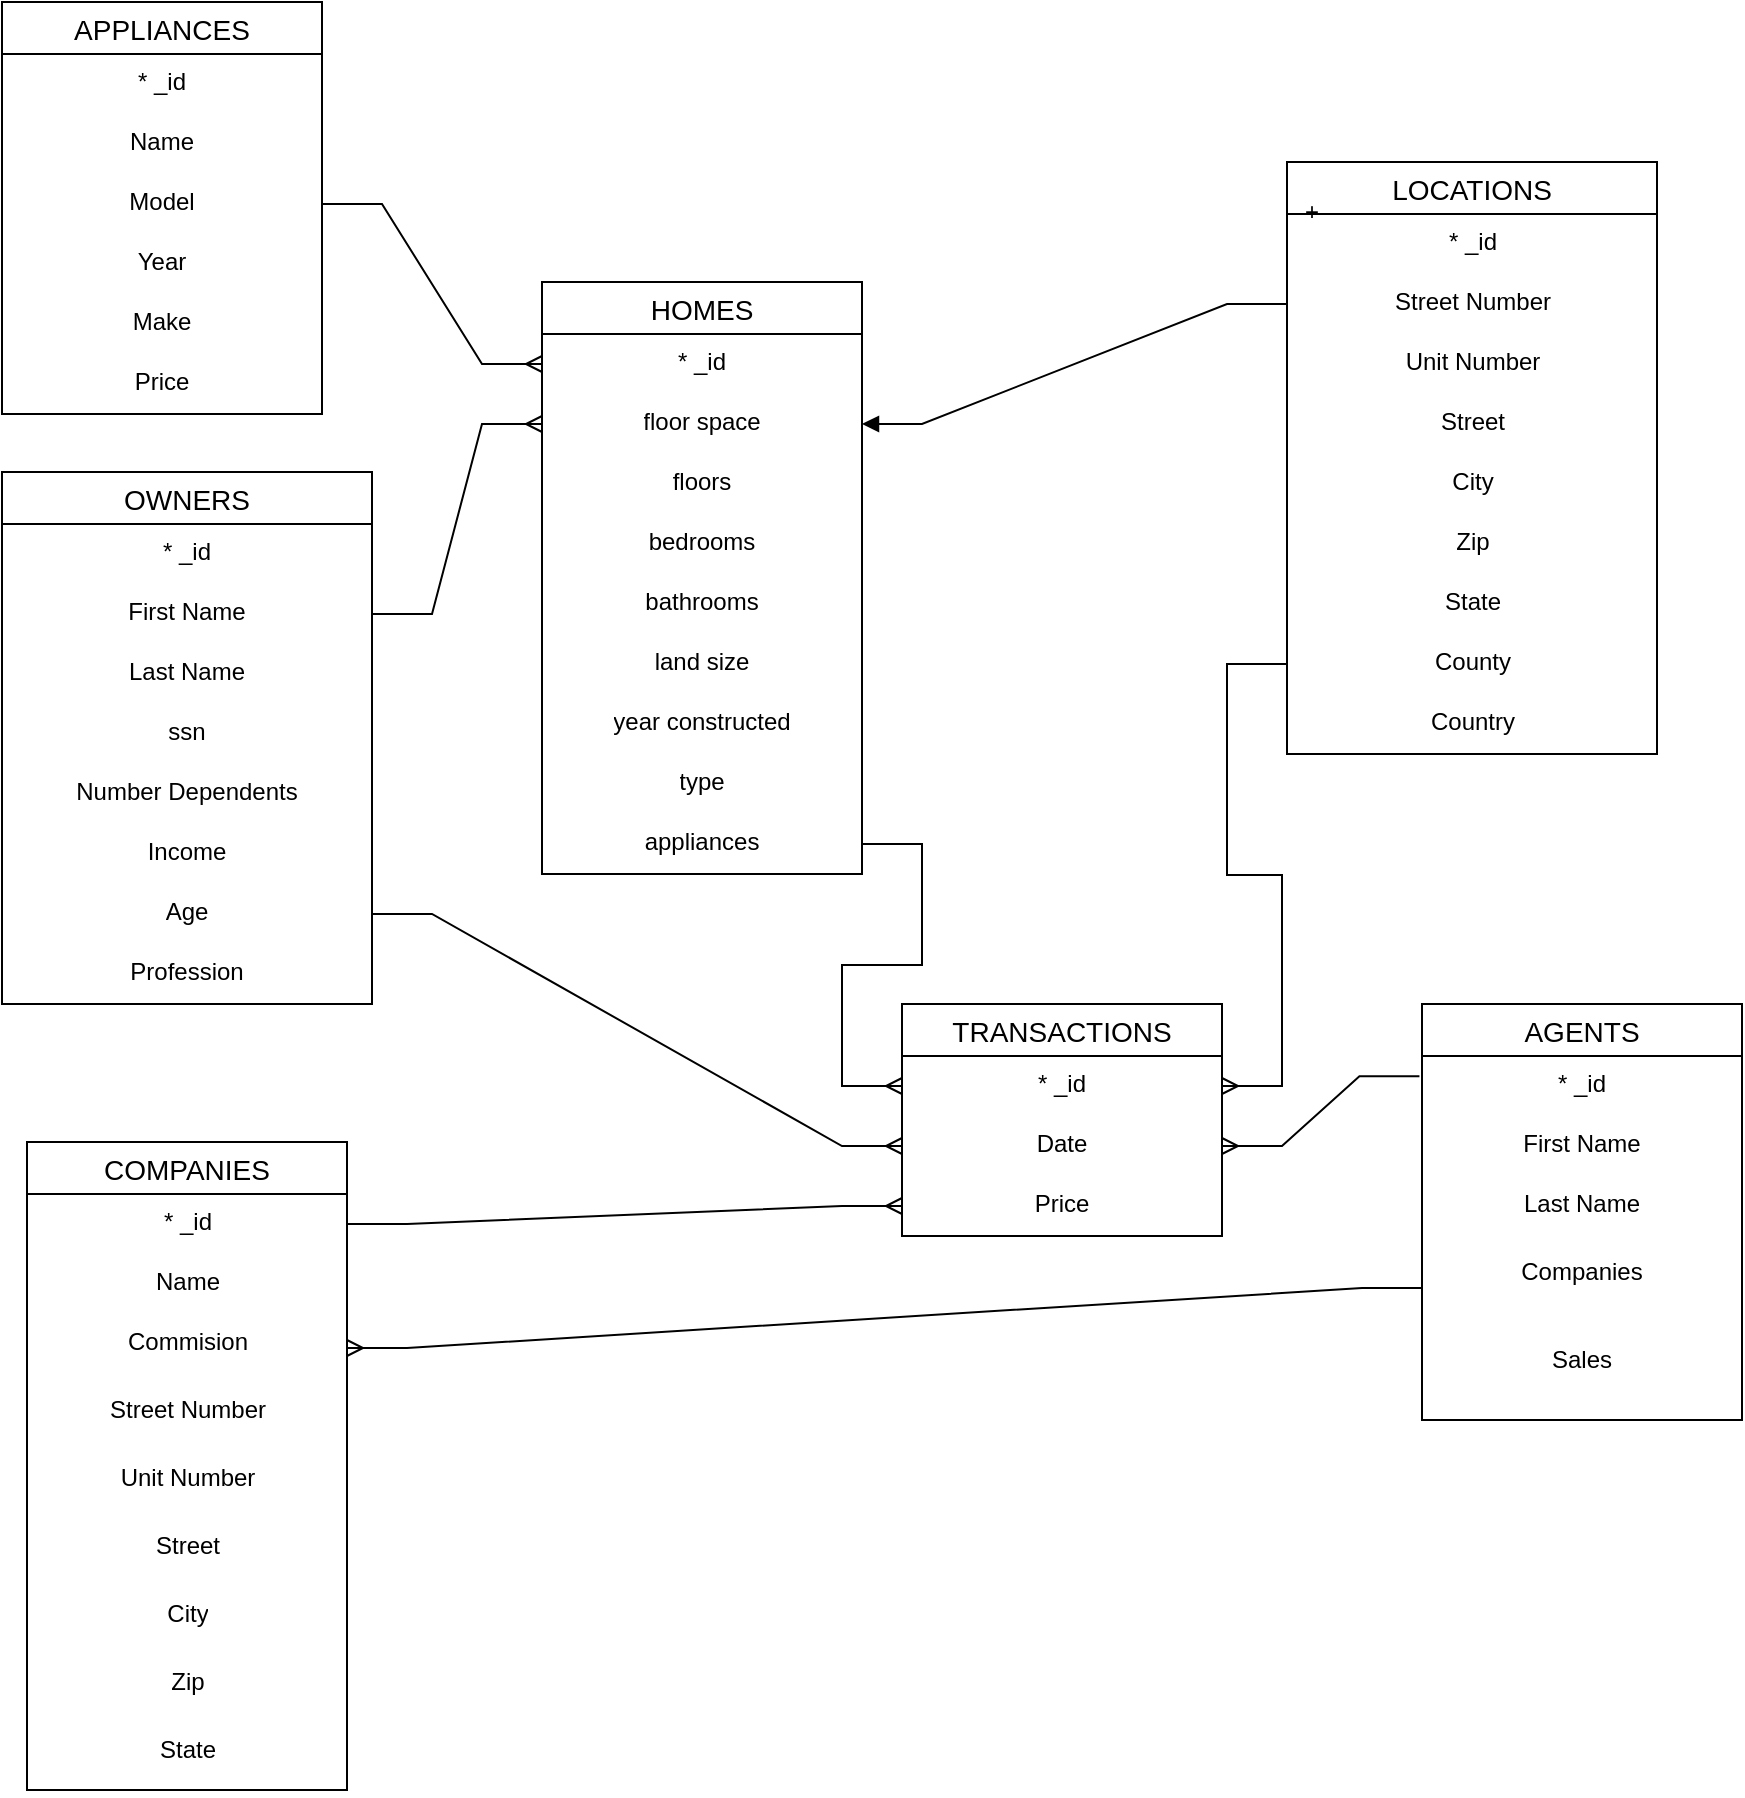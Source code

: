 <mxfile version="24.1.0" type="device">
  <diagram name="Page-1" id="cxs8DnsVRL69OHa9sEss">
    <mxGraphModel dx="2045" dy="697" grid="1" gridSize="10" guides="1" tooltips="1" connect="1" arrows="1" fold="1" page="1" pageScale="1" pageWidth="850" pageHeight="1100" math="0" shadow="0">
      <root>
        <mxCell id="0" />
        <mxCell id="1" parent="0" />
        <mxCell id="Oc_PI5DmAqNC_Pz5KXL3-1" value="HOMES" style="swimlane;fontStyle=0;childLayout=stackLayout;horizontal=1;startSize=26;horizontalStack=0;resizeParent=1;resizeParentMax=0;resizeLast=0;collapsible=1;marginBottom=0;align=center;fontSize=14;" parent="1" vertex="1">
          <mxGeometry x="40" y="170" width="160" height="296" as="geometry" />
        </mxCell>
        <mxCell id="Oc_PI5DmAqNC_Pz5KXL3-2" value="* _id" style="text;strokeColor=none;fillColor=none;spacingLeft=4;spacingRight=4;overflow=hidden;rotatable=0;points=[[0,0.5],[1,0.5]];portConstraint=eastwest;fontSize=12;whiteSpace=wrap;html=1;align=center;" parent="Oc_PI5DmAqNC_Pz5KXL3-1" vertex="1">
          <mxGeometry y="26" width="160" height="30" as="geometry" />
        </mxCell>
        <mxCell id="Oc_PI5DmAqNC_Pz5KXL3-3" value="floor space" style="text;strokeColor=none;fillColor=none;spacingLeft=4;spacingRight=4;overflow=hidden;rotatable=0;points=[[0,0.5],[1,0.5]];portConstraint=eastwest;fontSize=12;whiteSpace=wrap;html=1;align=center;" parent="Oc_PI5DmAqNC_Pz5KXL3-1" vertex="1">
          <mxGeometry y="56" width="160" height="30" as="geometry" />
        </mxCell>
        <mxCell id="Oc_PI5DmAqNC_Pz5KXL3-4" value="floors" style="text;strokeColor=none;fillColor=none;spacingLeft=4;spacingRight=4;overflow=hidden;rotatable=0;points=[[0,0.5],[1,0.5]];portConstraint=eastwest;fontSize=12;whiteSpace=wrap;html=1;align=center;" parent="Oc_PI5DmAqNC_Pz5KXL3-1" vertex="1">
          <mxGeometry y="86" width="160" height="30" as="geometry" />
        </mxCell>
        <mxCell id="I5Xczvl6N2R8ibGkUNGr-3" value="bedrooms" style="text;strokeColor=none;fillColor=none;spacingLeft=4;spacingRight=4;overflow=hidden;rotatable=0;points=[[0,0.5],[1,0.5]];portConstraint=eastwest;fontSize=12;whiteSpace=wrap;html=1;align=center;" vertex="1" parent="Oc_PI5DmAqNC_Pz5KXL3-1">
          <mxGeometry y="116" width="160" height="30" as="geometry" />
        </mxCell>
        <mxCell id="I5Xczvl6N2R8ibGkUNGr-2" value="bathrooms" style="text;strokeColor=none;fillColor=none;spacingLeft=4;spacingRight=4;overflow=hidden;rotatable=0;points=[[0,0.5],[1,0.5]];portConstraint=eastwest;fontSize=12;whiteSpace=wrap;html=1;align=center;" vertex="1" parent="Oc_PI5DmAqNC_Pz5KXL3-1">
          <mxGeometry y="146" width="160" height="30" as="geometry" />
        </mxCell>
        <mxCell id="I5Xczvl6N2R8ibGkUNGr-1" value="land size" style="text;strokeColor=none;fillColor=none;spacingLeft=4;spacingRight=4;overflow=hidden;rotatable=0;points=[[0,0.5],[1,0.5]];portConstraint=eastwest;fontSize=12;whiteSpace=wrap;html=1;align=center;" vertex="1" parent="Oc_PI5DmAqNC_Pz5KXL3-1">
          <mxGeometry y="176" width="160" height="30" as="geometry" />
        </mxCell>
        <mxCell id="I5Xczvl6N2R8ibGkUNGr-7" value="year constructed" style="text;strokeColor=none;fillColor=none;spacingLeft=4;spacingRight=4;overflow=hidden;rotatable=0;points=[[0,0.5],[1,0.5]];portConstraint=eastwest;fontSize=12;whiteSpace=wrap;html=1;align=center;" vertex="1" parent="Oc_PI5DmAqNC_Pz5KXL3-1">
          <mxGeometry y="206" width="160" height="30" as="geometry" />
        </mxCell>
        <mxCell id="I5Xczvl6N2R8ibGkUNGr-6" value="type" style="text;strokeColor=none;fillColor=none;spacingLeft=4;spacingRight=4;overflow=hidden;rotatable=0;points=[[0,0.5],[1,0.5]];portConstraint=eastwest;fontSize=12;whiteSpace=wrap;html=1;align=center;" vertex="1" parent="Oc_PI5DmAqNC_Pz5KXL3-1">
          <mxGeometry y="236" width="160" height="30" as="geometry" />
        </mxCell>
        <mxCell id="I5Xczvl6N2R8ibGkUNGr-5" value="appliances" style="text;strokeColor=none;fillColor=none;spacingLeft=4;spacingRight=4;overflow=hidden;rotatable=0;points=[[0,0.5],[1,0.5]];portConstraint=eastwest;fontSize=12;whiteSpace=wrap;html=1;align=center;" vertex="1" parent="Oc_PI5DmAqNC_Pz5KXL3-1">
          <mxGeometry y="266" width="160" height="30" as="geometry" />
        </mxCell>
        <mxCell id="Oc_PI5DmAqNC_Pz5KXL3-5" value="LOCATIONS" style="swimlane;fontStyle=0;childLayout=stackLayout;horizontal=1;startSize=26;horizontalStack=0;resizeParent=1;resizeParentMax=0;resizeLast=0;collapsible=1;marginBottom=0;align=center;fontSize=14;" parent="1" vertex="1">
          <mxGeometry x="412.5" y="110" width="185" height="296" as="geometry" />
        </mxCell>
        <mxCell id="I5Xczvl6N2R8ibGkUNGr-21" value="* _id" style="text;strokeColor=none;fillColor=none;spacingLeft=4;spacingRight=4;overflow=hidden;rotatable=0;points=[[0,0.5],[1,0.5]];portConstraint=eastwest;fontSize=12;whiteSpace=wrap;html=1;align=center;" vertex="1" parent="Oc_PI5DmAqNC_Pz5KXL3-5">
          <mxGeometry y="26" width="185" height="30" as="geometry" />
        </mxCell>
        <mxCell id="Oc_PI5DmAqNC_Pz5KXL3-22" value="Street Number" style="text;strokeColor=none;fillColor=none;spacingLeft=4;spacingRight=4;overflow=hidden;rotatable=0;points=[[0,0.5],[1,0.5]];portConstraint=eastwest;fontSize=12;whiteSpace=wrap;html=1;align=center;" parent="Oc_PI5DmAqNC_Pz5KXL3-5" vertex="1">
          <mxGeometry y="56" width="185" height="30" as="geometry" />
        </mxCell>
        <mxCell id="Oc_PI5DmAqNC_Pz5KXL3-21" value="Unit Number" style="text;strokeColor=none;fillColor=none;spacingLeft=4;spacingRight=4;overflow=hidden;rotatable=0;points=[[0,0.5],[1,0.5]];portConstraint=eastwest;fontSize=12;whiteSpace=wrap;html=1;align=center;" parent="Oc_PI5DmAqNC_Pz5KXL3-5" vertex="1">
          <mxGeometry y="86" width="185" height="30" as="geometry" />
        </mxCell>
        <mxCell id="I5Xczvl6N2R8ibGkUNGr-20" value="Street" style="text;strokeColor=none;fillColor=none;spacingLeft=4;spacingRight=4;overflow=hidden;rotatable=0;points=[[0,0.5],[1,0.5]];portConstraint=eastwest;fontSize=12;whiteSpace=wrap;html=1;align=center;" vertex="1" parent="Oc_PI5DmAqNC_Pz5KXL3-5">
          <mxGeometry y="116" width="185" height="30" as="geometry" />
        </mxCell>
        <mxCell id="I5Xczvl6N2R8ibGkUNGr-19" value="City" style="text;strokeColor=none;fillColor=none;spacingLeft=4;spacingRight=4;overflow=hidden;rotatable=0;points=[[0,0.5],[1,0.5]];portConstraint=eastwest;fontSize=12;whiteSpace=wrap;html=1;align=center;" vertex="1" parent="Oc_PI5DmAqNC_Pz5KXL3-5">
          <mxGeometry y="146" width="185" height="30" as="geometry" />
        </mxCell>
        <mxCell id="I5Xczvl6N2R8ibGkUNGr-18" value="Zip" style="text;strokeColor=none;fillColor=none;spacingLeft=4;spacingRight=4;overflow=hidden;rotatable=0;points=[[0,0.5],[1,0.5]];portConstraint=eastwest;fontSize=12;whiteSpace=wrap;html=1;align=center;" vertex="1" parent="Oc_PI5DmAqNC_Pz5KXL3-5">
          <mxGeometry y="176" width="185" height="30" as="geometry" />
        </mxCell>
        <mxCell id="I5Xczvl6N2R8ibGkUNGr-17" value="State" style="text;strokeColor=none;fillColor=none;spacingLeft=4;spacingRight=4;overflow=hidden;rotatable=0;points=[[0,0.5],[1,0.5]];portConstraint=eastwest;fontSize=12;whiteSpace=wrap;html=1;align=center;" vertex="1" parent="Oc_PI5DmAqNC_Pz5KXL3-5">
          <mxGeometry y="206" width="185" height="30" as="geometry" />
        </mxCell>
        <mxCell id="I5Xczvl6N2R8ibGkUNGr-16" value="County" style="text;strokeColor=none;fillColor=none;spacingLeft=4;spacingRight=4;overflow=hidden;rotatable=0;points=[[0,0.5],[1,0.5]];portConstraint=eastwest;fontSize=12;whiteSpace=wrap;html=1;align=center;" vertex="1" parent="Oc_PI5DmAqNC_Pz5KXL3-5">
          <mxGeometry y="236" width="185" height="30" as="geometry" />
        </mxCell>
        <mxCell id="I5Xczvl6N2R8ibGkUNGr-15" value="Country" style="text;strokeColor=none;fillColor=none;spacingLeft=4;spacingRight=4;overflow=hidden;rotatable=0;points=[[0,0.5],[1,0.5]];portConstraint=eastwest;fontSize=12;whiteSpace=wrap;html=1;align=center;" vertex="1" parent="Oc_PI5DmAqNC_Pz5KXL3-5">
          <mxGeometry y="266" width="185" height="30" as="geometry" />
        </mxCell>
        <mxCell id="Oc_PI5DmAqNC_Pz5KXL3-9" value="APPLIANCES" style="swimlane;fontStyle=0;childLayout=stackLayout;horizontal=1;startSize=26;horizontalStack=0;resizeParent=1;resizeParentMax=0;resizeLast=0;collapsible=1;marginBottom=0;align=center;fontSize=14;" parent="1" vertex="1">
          <mxGeometry x="-230" y="30" width="160" height="206" as="geometry" />
        </mxCell>
        <mxCell id="Oc_PI5DmAqNC_Pz5KXL3-10" value="* _id" style="text;strokeColor=none;fillColor=none;spacingLeft=4;spacingRight=4;overflow=hidden;rotatable=0;points=[[0,0.5],[1,0.5]];portConstraint=eastwest;fontSize=12;whiteSpace=wrap;html=1;align=center;" parent="Oc_PI5DmAqNC_Pz5KXL3-9" vertex="1">
          <mxGeometry y="26" width="160" height="30" as="geometry" />
        </mxCell>
        <mxCell id="Oc_PI5DmAqNC_Pz5KXL3-12" value="Name" style="text;strokeColor=none;fillColor=none;spacingLeft=4;spacingRight=4;overflow=hidden;rotatable=0;points=[[0,0.5],[1,0.5]];portConstraint=eastwest;fontSize=12;whiteSpace=wrap;html=1;align=center;" parent="Oc_PI5DmAqNC_Pz5KXL3-9" vertex="1">
          <mxGeometry y="56" width="160" height="30" as="geometry" />
        </mxCell>
        <mxCell id="Oc_PI5DmAqNC_Pz5KXL3-24" value="Model" style="text;strokeColor=none;fillColor=none;spacingLeft=4;spacingRight=4;overflow=hidden;rotatable=0;points=[[0,0.5],[1,0.5]];portConstraint=eastwest;fontSize=12;whiteSpace=wrap;html=1;align=center;" parent="Oc_PI5DmAqNC_Pz5KXL3-9" vertex="1">
          <mxGeometry y="86" width="160" height="30" as="geometry" />
        </mxCell>
        <mxCell id="82KTRS_2qqhLN4Le7ztT-1" value="Year" style="text;strokeColor=none;fillColor=none;spacingLeft=4;spacingRight=4;overflow=hidden;rotatable=0;points=[[0,0.5],[1,0.5]];portConstraint=eastwest;fontSize=12;whiteSpace=wrap;html=1;align=center;" parent="Oc_PI5DmAqNC_Pz5KXL3-9" vertex="1">
          <mxGeometry y="116" width="160" height="30" as="geometry" />
        </mxCell>
        <mxCell id="I5Xczvl6N2R8ibGkUNGr-24" value="Make" style="text;strokeColor=none;fillColor=none;spacingLeft=4;spacingRight=4;overflow=hidden;rotatable=0;points=[[0,0.5],[1,0.5]];portConstraint=eastwest;fontSize=12;whiteSpace=wrap;html=1;align=center;" vertex="1" parent="Oc_PI5DmAqNC_Pz5KXL3-9">
          <mxGeometry y="146" width="160" height="30" as="geometry" />
        </mxCell>
        <mxCell id="I5Xczvl6N2R8ibGkUNGr-23" value="Price" style="text;strokeColor=none;fillColor=none;spacingLeft=4;spacingRight=4;overflow=hidden;rotatable=0;points=[[0,0.5],[1,0.5]];portConstraint=eastwest;fontSize=12;whiteSpace=wrap;html=1;align=center;" vertex="1" parent="Oc_PI5DmAqNC_Pz5KXL3-9">
          <mxGeometry y="176" width="160" height="30" as="geometry" />
        </mxCell>
        <mxCell id="82KTRS_2qqhLN4Le7ztT-5" value="+" style="text;strokeColor=none;align=center;fillColor=none;html=1;verticalAlign=middle;whiteSpace=wrap;rounded=0;" parent="1" vertex="1">
          <mxGeometry x="415" y="130" width="20" height="10" as="geometry" />
        </mxCell>
        <mxCell id="82KTRS_2qqhLN4Le7ztT-8" value="" style="edgeStyle=entityRelationEdgeStyle;fontSize=12;html=1;endArrow=none;rounded=0;exitX=1;exitY=0.5;exitDx=0;exitDy=0;entryX=0;entryY=0.5;entryDx=0;entryDy=0;endFill=0;startArrow=block;startFill=1;" parent="1" source="Oc_PI5DmAqNC_Pz5KXL3-3" edge="1" target="Oc_PI5DmAqNC_Pz5KXL3-22">
          <mxGeometry width="100" height="100" relative="1" as="geometry">
            <mxPoint x="390" y="420" as="sourcePoint" />
            <mxPoint x="305" y="291" as="targetPoint" />
          </mxGeometry>
        </mxCell>
        <mxCell id="82KTRS_2qqhLN4Le7ztT-15" value="AGENTS" style="swimlane;fontStyle=0;childLayout=stackLayout;horizontal=1;startSize=26;horizontalStack=0;resizeParent=1;resizeParentMax=0;resizeLast=0;collapsible=1;marginBottom=0;align=center;fontSize=14;" parent="1" vertex="1">
          <mxGeometry x="480" y="531" width="160" height="208" as="geometry" />
        </mxCell>
        <mxCell id="82KTRS_2qqhLN4Le7ztT-16" value="* _id" style="text;strokeColor=none;fillColor=none;spacingLeft=4;spacingRight=4;overflow=hidden;rotatable=0;points=[[0,0.5],[1,0.5]];portConstraint=eastwest;fontSize=12;whiteSpace=wrap;html=1;align=center;" parent="82KTRS_2qqhLN4Le7ztT-15" vertex="1">
          <mxGeometry y="26" width="160" height="30" as="geometry" />
        </mxCell>
        <mxCell id="82KTRS_2qqhLN4Le7ztT-17" value="First Name" style="text;strokeColor=none;fillColor=none;spacingLeft=4;spacingRight=4;overflow=hidden;rotatable=0;points=[[0,0.5],[1,0.5]];portConstraint=eastwest;fontSize=12;whiteSpace=wrap;html=1;align=center;" parent="82KTRS_2qqhLN4Le7ztT-15" vertex="1">
          <mxGeometry y="56" width="160" height="30" as="geometry" />
        </mxCell>
        <mxCell id="82KTRS_2qqhLN4Le7ztT-18" value="Last Name" style="text;strokeColor=none;fillColor=none;spacingLeft=4;spacingRight=4;overflow=hidden;rotatable=0;points=[[0,0.5],[1,0.5]];portConstraint=eastwest;fontSize=12;whiteSpace=wrap;html=1;align=center;" parent="82KTRS_2qqhLN4Le7ztT-15" vertex="1">
          <mxGeometry y="86" width="160" height="34" as="geometry" />
        </mxCell>
        <mxCell id="82KTRS_2qqhLN4Le7ztT-34" value="Companies" style="text;strokeColor=none;fillColor=none;spacingLeft=4;spacingRight=4;overflow=hidden;rotatable=0;points=[[0,0.5],[1,0.5]];portConstraint=eastwest;fontSize=12;whiteSpace=wrap;html=1;align=center;" parent="82KTRS_2qqhLN4Le7ztT-15" vertex="1">
          <mxGeometry y="120" width="160" height="44" as="geometry" />
        </mxCell>
        <mxCell id="I5Xczvl6N2R8ibGkUNGr-34" value="Sales" style="text;strokeColor=none;fillColor=none;spacingLeft=4;spacingRight=4;overflow=hidden;rotatable=0;points=[[0,0.5],[1,0.5]];portConstraint=eastwest;fontSize=12;whiteSpace=wrap;html=1;align=center;" vertex="1" parent="82KTRS_2qqhLN4Le7ztT-15">
          <mxGeometry y="164" width="160" height="44" as="geometry" />
        </mxCell>
        <mxCell id="82KTRS_2qqhLN4Le7ztT-19" value="OWNERS" style="swimlane;fontStyle=0;childLayout=stackLayout;horizontal=1;startSize=26;horizontalStack=0;resizeParent=1;resizeParentMax=0;resizeLast=0;collapsible=1;marginBottom=0;align=center;fontSize=14;" parent="1" vertex="1">
          <mxGeometry x="-230" y="265" width="185" height="266" as="geometry" />
        </mxCell>
        <mxCell id="82KTRS_2qqhLN4Le7ztT-22" value="* _id" style="text;strokeColor=none;fillColor=none;spacingLeft=4;spacingRight=4;overflow=hidden;rotatable=0;points=[[0,0.5],[1,0.5]];portConstraint=eastwest;fontSize=12;whiteSpace=wrap;html=1;align=center;" parent="82KTRS_2qqhLN4Le7ztT-19" vertex="1">
          <mxGeometry y="26" width="185" height="30" as="geometry" />
        </mxCell>
        <mxCell id="82KTRS_2qqhLN4Le7ztT-23" value="First Name" style="text;strokeColor=none;fillColor=none;spacingLeft=4;spacingRight=4;overflow=hidden;rotatable=0;points=[[0,0.5],[1,0.5]];portConstraint=eastwest;fontSize=12;whiteSpace=wrap;html=1;align=center;" parent="82KTRS_2qqhLN4Le7ztT-19" vertex="1">
          <mxGeometry y="56" width="185" height="30" as="geometry" />
        </mxCell>
        <mxCell id="I5Xczvl6N2R8ibGkUNGr-8" value="Last Name" style="text;strokeColor=none;fillColor=none;spacingLeft=4;spacingRight=4;overflow=hidden;rotatable=0;points=[[0,0.5],[1,0.5]];portConstraint=eastwest;fontSize=12;whiteSpace=wrap;html=1;align=center;" vertex="1" parent="82KTRS_2qqhLN4Le7ztT-19">
          <mxGeometry y="86" width="185" height="30" as="geometry" />
        </mxCell>
        <mxCell id="I5Xczvl6N2R8ibGkUNGr-14" value="ssn" style="text;strokeColor=none;fillColor=none;spacingLeft=4;spacingRight=4;overflow=hidden;rotatable=0;points=[[0,0.5],[1,0.5]];portConstraint=eastwest;fontSize=12;whiteSpace=wrap;html=1;align=center;" vertex="1" parent="82KTRS_2qqhLN4Le7ztT-19">
          <mxGeometry y="116" width="185" height="30" as="geometry" />
        </mxCell>
        <mxCell id="I5Xczvl6N2R8ibGkUNGr-13" value="Number Dependents" style="text;strokeColor=none;fillColor=none;spacingLeft=4;spacingRight=4;overflow=hidden;rotatable=0;points=[[0,0.5],[1,0.5]];portConstraint=eastwest;fontSize=12;whiteSpace=wrap;html=1;align=center;" vertex="1" parent="82KTRS_2qqhLN4Le7ztT-19">
          <mxGeometry y="146" width="185" height="30" as="geometry" />
        </mxCell>
        <mxCell id="I5Xczvl6N2R8ibGkUNGr-12" value="Income" style="text;strokeColor=none;fillColor=none;spacingLeft=4;spacingRight=4;overflow=hidden;rotatable=0;points=[[0,0.5],[1,0.5]];portConstraint=eastwest;fontSize=12;whiteSpace=wrap;html=1;align=center;" vertex="1" parent="82KTRS_2qqhLN4Le7ztT-19">
          <mxGeometry y="176" width="185" height="30" as="geometry" />
        </mxCell>
        <mxCell id="I5Xczvl6N2R8ibGkUNGr-11" value="Age" style="text;strokeColor=none;fillColor=none;spacingLeft=4;spacingRight=4;overflow=hidden;rotatable=0;points=[[0,0.5],[1,0.5]];portConstraint=eastwest;fontSize=12;whiteSpace=wrap;html=1;align=center;" vertex="1" parent="82KTRS_2qqhLN4Le7ztT-19">
          <mxGeometry y="206" width="185" height="30" as="geometry" />
        </mxCell>
        <mxCell id="I5Xczvl6N2R8ibGkUNGr-10" value="Profession" style="text;strokeColor=none;fillColor=none;spacingLeft=4;spacingRight=4;overflow=hidden;rotatable=0;points=[[0,0.5],[1,0.5]];portConstraint=eastwest;fontSize=12;whiteSpace=wrap;html=1;align=center;" vertex="1" parent="82KTRS_2qqhLN4Le7ztT-19">
          <mxGeometry y="236" width="185" height="30" as="geometry" />
        </mxCell>
        <mxCell id="82KTRS_2qqhLN4Le7ztT-24" value="TRANSACTIONS" style="swimlane;fontStyle=0;childLayout=stackLayout;horizontal=1;startSize=26;horizontalStack=0;resizeParent=1;resizeParentMax=0;resizeLast=0;collapsible=1;marginBottom=0;align=center;fontSize=14;" parent="1" vertex="1">
          <mxGeometry x="220" y="531" width="160" height="116" as="geometry" />
        </mxCell>
        <mxCell id="82KTRS_2qqhLN4Le7ztT-25" value="* _id" style="text;strokeColor=none;fillColor=none;spacingLeft=4;spacingRight=4;overflow=hidden;rotatable=0;points=[[0,0.5],[1,0.5]];portConstraint=eastwest;fontSize=12;whiteSpace=wrap;html=1;align=center;" parent="82KTRS_2qqhLN4Le7ztT-24" vertex="1">
          <mxGeometry y="26" width="160" height="30" as="geometry" />
        </mxCell>
        <mxCell id="82KTRS_2qqhLN4Le7ztT-26" value="Date" style="text;strokeColor=none;fillColor=none;spacingLeft=4;spacingRight=4;overflow=hidden;rotatable=0;points=[[0,0.5],[1,0.5]];portConstraint=eastwest;fontSize=12;whiteSpace=wrap;html=1;align=center;" parent="82KTRS_2qqhLN4Le7ztT-24" vertex="1">
          <mxGeometry y="56" width="160" height="30" as="geometry" />
        </mxCell>
        <mxCell id="82KTRS_2qqhLN4Le7ztT-27" value="Price" style="text;strokeColor=none;fillColor=none;spacingLeft=4;spacingRight=4;overflow=hidden;rotatable=0;points=[[0,0.5],[1,0.5]];portConstraint=eastwest;fontSize=12;whiteSpace=wrap;html=1;align=center;" parent="82KTRS_2qqhLN4Le7ztT-24" vertex="1">
          <mxGeometry y="86" width="160" height="30" as="geometry" />
        </mxCell>
        <mxCell id="82KTRS_2qqhLN4Le7ztT-42" value="COMPANIES" style="swimlane;fontStyle=0;childLayout=stackLayout;horizontal=1;startSize=26;horizontalStack=0;resizeParent=1;resizeParentMax=0;resizeLast=0;collapsible=1;marginBottom=0;align=center;fontSize=14;" parent="1" vertex="1">
          <mxGeometry x="-217.5" y="600" width="160" height="324" as="geometry" />
        </mxCell>
        <mxCell id="82KTRS_2qqhLN4Le7ztT-43" value="* _id" style="text;strokeColor=none;fillColor=none;spacingLeft=4;spacingRight=4;overflow=hidden;rotatable=0;points=[[0,0.5],[1,0.5]];portConstraint=eastwest;fontSize=12;whiteSpace=wrap;html=1;align=center;" parent="82KTRS_2qqhLN4Le7ztT-42" vertex="1">
          <mxGeometry y="26" width="160" height="30" as="geometry" />
        </mxCell>
        <mxCell id="82KTRS_2qqhLN4Le7ztT-44" value="Name" style="text;strokeColor=none;fillColor=none;spacingLeft=4;spacingRight=4;overflow=hidden;rotatable=0;points=[[0,0.5],[1,0.5]];portConstraint=eastwest;fontSize=12;whiteSpace=wrap;html=1;align=center;" parent="82KTRS_2qqhLN4Le7ztT-42" vertex="1">
          <mxGeometry y="56" width="160" height="30" as="geometry" />
        </mxCell>
        <mxCell id="82KTRS_2qqhLN4Le7ztT-46" value="Commision" style="text;strokeColor=none;fillColor=none;spacingLeft=4;spacingRight=4;overflow=hidden;rotatable=0;points=[[0,0.5],[1,0.5]];portConstraint=eastwest;fontSize=12;whiteSpace=wrap;html=1;align=center;" parent="82KTRS_2qqhLN4Le7ztT-42" vertex="1">
          <mxGeometry y="86" width="160" height="34" as="geometry" />
        </mxCell>
        <mxCell id="I5Xczvl6N2R8ibGkUNGr-26" value="Street Number" style="text;strokeColor=none;fillColor=none;spacingLeft=4;spacingRight=4;overflow=hidden;rotatable=0;points=[[0,0.5],[1,0.5]];portConstraint=eastwest;fontSize=12;whiteSpace=wrap;html=1;align=center;" vertex="1" parent="82KTRS_2qqhLN4Le7ztT-42">
          <mxGeometry y="120" width="160" height="34" as="geometry" />
        </mxCell>
        <mxCell id="I5Xczvl6N2R8ibGkUNGr-27" value="Unit Number" style="text;strokeColor=none;fillColor=none;spacingLeft=4;spacingRight=4;overflow=hidden;rotatable=0;points=[[0,0.5],[1,0.5]];portConstraint=eastwest;fontSize=12;whiteSpace=wrap;html=1;align=center;" vertex="1" parent="82KTRS_2qqhLN4Le7ztT-42">
          <mxGeometry y="154" width="160" height="34" as="geometry" />
        </mxCell>
        <mxCell id="I5Xczvl6N2R8ibGkUNGr-28" value="Street" style="text;strokeColor=none;fillColor=none;spacingLeft=4;spacingRight=4;overflow=hidden;rotatable=0;points=[[0,0.5],[1,0.5]];portConstraint=eastwest;fontSize=12;whiteSpace=wrap;html=1;align=center;" vertex="1" parent="82KTRS_2qqhLN4Le7ztT-42">
          <mxGeometry y="188" width="160" height="34" as="geometry" />
        </mxCell>
        <mxCell id="I5Xczvl6N2R8ibGkUNGr-29" value="City" style="text;strokeColor=none;fillColor=none;spacingLeft=4;spacingRight=4;overflow=hidden;rotatable=0;points=[[0,0.5],[1,0.5]];portConstraint=eastwest;fontSize=12;whiteSpace=wrap;html=1;align=center;" vertex="1" parent="82KTRS_2qqhLN4Le7ztT-42">
          <mxGeometry y="222" width="160" height="34" as="geometry" />
        </mxCell>
        <mxCell id="I5Xczvl6N2R8ibGkUNGr-32" value="Zip" style="text;strokeColor=none;fillColor=none;spacingLeft=4;spacingRight=4;overflow=hidden;rotatable=0;points=[[0,0.5],[1,0.5]];portConstraint=eastwest;fontSize=12;whiteSpace=wrap;html=1;align=center;" vertex="1" parent="82KTRS_2qqhLN4Le7ztT-42">
          <mxGeometry y="256" width="160" height="34" as="geometry" />
        </mxCell>
        <mxCell id="I5Xczvl6N2R8ibGkUNGr-31" value="State" style="text;strokeColor=none;fillColor=none;spacingLeft=4;spacingRight=4;overflow=hidden;rotatable=0;points=[[0,0.5],[1,0.5]];portConstraint=eastwest;fontSize=12;whiteSpace=wrap;html=1;align=center;" vertex="1" parent="82KTRS_2qqhLN4Le7ztT-42">
          <mxGeometry y="290" width="160" height="34" as="geometry" />
        </mxCell>
        <mxCell id="I5Xczvl6N2R8ibGkUNGr-9" value="" style="edgeStyle=entityRelationEdgeStyle;fontSize=12;html=1;endArrow=ERmany;rounded=0;exitX=1;exitY=0.5;exitDx=0;exitDy=0;entryX=0;entryY=0.5;entryDx=0;entryDy=0;endFill=0;" edge="1" parent="1" source="82KTRS_2qqhLN4Le7ztT-23" target="Oc_PI5DmAqNC_Pz5KXL3-3">
          <mxGeometry width="100" height="100" relative="1" as="geometry">
            <mxPoint x="220" y="346" as="sourcePoint" />
            <mxPoint x="315" y="301" as="targetPoint" />
          </mxGeometry>
        </mxCell>
        <mxCell id="I5Xczvl6N2R8ibGkUNGr-25" value="" style="edgeStyle=entityRelationEdgeStyle;fontSize=12;html=1;endArrow=ERmany;rounded=0;exitX=1;exitY=0.5;exitDx=0;exitDy=0;entryX=0;entryY=0.5;entryDx=0;entryDy=0;endFill=0;" edge="1" parent="1" source="Oc_PI5DmAqNC_Pz5KXL3-24" target="Oc_PI5DmAqNC_Pz5KXL3-2">
          <mxGeometry width="100" height="100" relative="1" as="geometry">
            <mxPoint x="-35" y="346" as="sourcePoint" />
            <mxPoint x="60" y="316" as="targetPoint" />
          </mxGeometry>
        </mxCell>
        <mxCell id="I5Xczvl6N2R8ibGkUNGr-35" value="" style="edgeStyle=entityRelationEdgeStyle;fontSize=12;html=1;endArrow=ERmany;rounded=0;exitX=1;exitY=0.5;exitDx=0;exitDy=0;entryX=0;entryY=0.5;entryDx=0;entryDy=0;endFill=0;" edge="1" parent="1" source="I5Xczvl6N2R8ibGkUNGr-11" target="82KTRS_2qqhLN4Le7ztT-26">
          <mxGeometry width="100" height="100" relative="1" as="geometry">
            <mxPoint x="-55" y="439" as="sourcePoint" />
            <mxPoint x="200" y="661" as="targetPoint" />
            <Array as="points">
              <mxPoint x="50" y="583" />
            </Array>
          </mxGeometry>
        </mxCell>
        <mxCell id="I5Xczvl6N2R8ibGkUNGr-36" value="" style="edgeStyle=entityRelationEdgeStyle;fontSize=12;html=1;endArrow=ERmany;rounded=0;exitX=-0.008;exitY=0.338;exitDx=0;exitDy=0;entryX=1;entryY=0.5;entryDx=0;entryDy=0;endFill=0;exitPerimeter=0;" edge="1" parent="1" source="82KTRS_2qqhLN4Le7ztT-16" target="82KTRS_2qqhLN4Le7ztT-26">
          <mxGeometry width="100" height="100" relative="1" as="geometry">
            <mxPoint x="-35" y="406" as="sourcePoint" />
            <mxPoint x="130" y="591" as="targetPoint" />
          </mxGeometry>
        </mxCell>
        <mxCell id="I5Xczvl6N2R8ibGkUNGr-37" value="" style="edgeStyle=entityRelationEdgeStyle;fontSize=12;html=1;endArrow=ERmany;rounded=0;exitX=0;exitY=0.5;exitDx=0;exitDy=0;entryX=1;entryY=0.5;entryDx=0;entryDy=0;endFill=0;" edge="1" parent="1" source="I5Xczvl6N2R8ibGkUNGr-16" target="82KTRS_2qqhLN4Le7ztT-25">
          <mxGeometry width="100" height="100" relative="1" as="geometry">
            <mxPoint x="446" y="577" as="sourcePoint" />
            <mxPoint x="290" y="621" as="targetPoint" />
          </mxGeometry>
        </mxCell>
        <mxCell id="I5Xczvl6N2R8ibGkUNGr-40" value="" style="edgeStyle=entityRelationEdgeStyle;fontSize=12;html=1;endArrow=ERmany;rounded=0;exitX=1;exitY=0.5;exitDx=0;exitDy=0;entryX=0;entryY=0.5;entryDx=0;entryDy=0;" edge="1" parent="1" source="I5Xczvl6N2R8ibGkUNGr-5" target="82KTRS_2qqhLN4Le7ztT-25">
          <mxGeometry width="100" height="100" relative="1" as="geometry">
            <mxPoint x="190" y="510" as="sourcePoint" />
            <mxPoint x="290" y="410" as="targetPoint" />
          </mxGeometry>
        </mxCell>
        <mxCell id="I5Xczvl6N2R8ibGkUNGr-41" value="" style="edgeStyle=entityRelationEdgeStyle;fontSize=12;html=1;endArrow=ERmany;rounded=0;exitX=1;exitY=0.5;exitDx=0;exitDy=0;entryX=0;entryY=0.5;entryDx=0;entryDy=0;endFill=0;" edge="1" parent="1" source="82KTRS_2qqhLN4Le7ztT-43" target="82KTRS_2qqhLN4Le7ztT-27">
          <mxGeometry width="100" height="100" relative="1" as="geometry">
            <mxPoint x="-35" y="496" as="sourcePoint" />
            <mxPoint x="230" y="612" as="targetPoint" />
            <Array as="points">
              <mxPoint x="60" y="593" />
            </Array>
          </mxGeometry>
        </mxCell>
        <mxCell id="I5Xczvl6N2R8ibGkUNGr-42" value="" style="edgeStyle=entityRelationEdgeStyle;fontSize=12;html=1;endArrow=ERmany;rounded=0;exitX=0;exitY=0.5;exitDx=0;exitDy=0;entryX=1;entryY=0.5;entryDx=0;entryDy=0;endFill=0;" edge="1" parent="1" source="82KTRS_2qqhLN4Le7ztT-34" target="82KTRS_2qqhLN4Le7ztT-46">
          <mxGeometry width="100" height="100" relative="1" as="geometry">
            <mxPoint x="385" y="770" as="sourcePoint" />
            <mxPoint x="286" y="805" as="targetPoint" />
          </mxGeometry>
        </mxCell>
      </root>
    </mxGraphModel>
  </diagram>
</mxfile>
